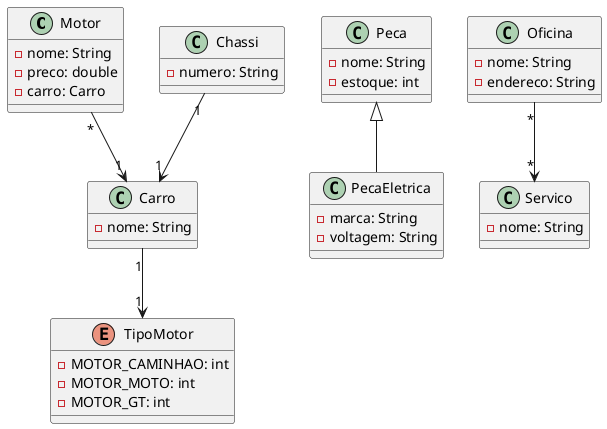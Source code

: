 @startuml
class Motor{
    - nome: String
    - preco: double
    - carro: Carro
}

class Carro{
    - nome: String
}


enum TipoMotor {
    - MOTOR_CAMINHAO: int
    - MOTOR_MOTO: int
    - MOTOR_GT: int
}

class Peca{
    - nome: String
    - estoque: int
}

class PecaEletrica extends Peca{
    -marca: String
    -voltagem: String
}
class Chassi{
    -numero: String
}

class Servico{
    -nome: String
}

class Oficina{
    -nome: String
    -endereco: String
}
'relacionamentos'
Motor "*" --> "1" Carro
Carro "1" --> "1" TipoMotor
Oficina "*" --> "*"Servico
Chassi "1" --> "1" Carro
@enduml